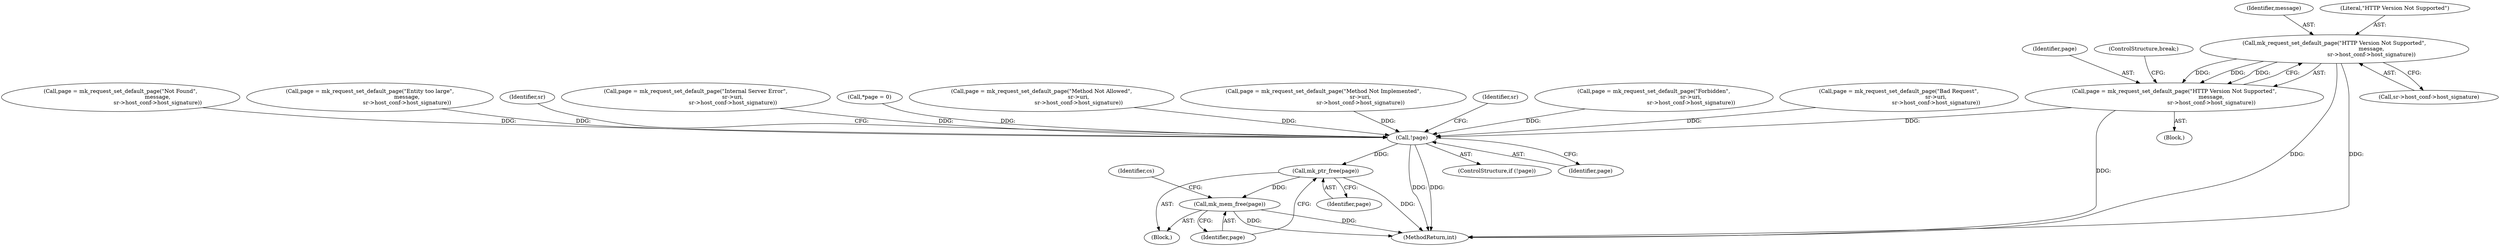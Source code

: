 digraph "0_monkey_b2d0e6f92310bb14a15aa2f8e96e1fb5379776dd@pointer" {
"1000360" [label="(Call,mk_request_set_default_page(\"HTTP Version Not Supported\",\n                                           message,\n                                           sr->host_conf->host_signature))"];
"1000358" [label="(Call,page = mk_request_set_default_page(\"HTTP Version Not Supported\",\n                                           message,\n                                           sr->host_conf->host_signature))"];
"1000411" [label="(Call,!page)"];
"1000456" [label="(Call,mk_ptr_free(page))"];
"1000458" [label="(Call,mk_mem_free(page))"];
"1000327" [label="(Call,page = mk_request_set_default_page(\"Method Not Implemented\",\n                                           sr->uri,\n                                           sr->host_conf->host_signature))"];
"1000439" [label="(Block,)"];
"1000467" [label="(MethodReturn,int)"];
"1000427" [label="(Identifier,sr)"];
"1000462" [label="(Identifier,cs)"];
"1000246" [label="(Call,page = mk_request_set_default_page(\"Forbidden\",\n                                           sr->uri,\n                                           sr->host_conf->host_signature))"];
"1000362" [label="(Identifier,message)"];
"1000411" [label="(Call,!page)"];
"1000232" [label="(Call,page = mk_request_set_default_page(\"Bad Request\",\n                                           sr->uri,\n                                           sr->host_conf->host_signature))"];
"1000360" [label="(Call,mk_request_set_default_page(\"HTTP Version Not Supported\",\n                                           message,\n                                           sr->host_conf->host_signature))"];
"1000270" [label="(Call,page = mk_request_set_default_page(\"Not Found\",\n                                           message,\n                                           sr->host_conf->host_signature))"];
"1000458" [label="(Call,mk_mem_free(page))"];
"1000295" [label="(Call,page = mk_request_set_default_page(\"Entity too large\",\n                                           message,\n                                           sr->host_conf->host_signature))"];
"1000359" [label="(Identifier,page)"];
"1000418" [label="(Identifier,sr)"];
"1000457" [label="(Identifier,page)"];
"1000230" [label="(Block,)"];
"1000410" [label="(ControlStructure,if (!page))"];
"1000341" [label="(Call,page = mk_request_set_default_page(\"Internal Server Error\",\n                                           sr->uri,\n                                           sr->host_conf->host_signature))"];
"1000358" [label="(Call,page = mk_request_set_default_page(\"HTTP Version Not Supported\",\n                                           message,\n                                           sr->host_conf->host_signature))"];
"1000368" [label="(ControlStructure,break;)"];
"1000114" [label="(Call,*page = 0)"];
"1000412" [label="(Identifier,page)"];
"1000361" [label="(Literal,\"HTTP Version Not Supported\")"];
"1000459" [label="(Identifier,page)"];
"1000363" [label="(Call,sr->host_conf->host_signature)"];
"1000310" [label="(Call,page = mk_request_set_default_page(\"Method Not Allowed\",\n                                           sr->uri,\n                                           sr->host_conf->host_signature))"];
"1000456" [label="(Call,mk_ptr_free(page))"];
"1000360" -> "1000358"  [label="AST: "];
"1000360" -> "1000363"  [label="CFG: "];
"1000361" -> "1000360"  [label="AST: "];
"1000362" -> "1000360"  [label="AST: "];
"1000363" -> "1000360"  [label="AST: "];
"1000358" -> "1000360"  [label="CFG: "];
"1000360" -> "1000467"  [label="DDG: "];
"1000360" -> "1000467"  [label="DDG: "];
"1000360" -> "1000358"  [label="DDG: "];
"1000360" -> "1000358"  [label="DDG: "];
"1000360" -> "1000358"  [label="DDG: "];
"1000358" -> "1000230"  [label="AST: "];
"1000359" -> "1000358"  [label="AST: "];
"1000368" -> "1000358"  [label="CFG: "];
"1000358" -> "1000467"  [label="DDG: "];
"1000358" -> "1000411"  [label="DDG: "];
"1000411" -> "1000410"  [label="AST: "];
"1000411" -> "1000412"  [label="CFG: "];
"1000412" -> "1000411"  [label="AST: "];
"1000418" -> "1000411"  [label="CFG: "];
"1000427" -> "1000411"  [label="CFG: "];
"1000411" -> "1000467"  [label="DDG: "];
"1000411" -> "1000467"  [label="DDG: "];
"1000232" -> "1000411"  [label="DDG: "];
"1000295" -> "1000411"  [label="DDG: "];
"1000310" -> "1000411"  [label="DDG: "];
"1000327" -> "1000411"  [label="DDG: "];
"1000114" -> "1000411"  [label="DDG: "];
"1000341" -> "1000411"  [label="DDG: "];
"1000270" -> "1000411"  [label="DDG: "];
"1000246" -> "1000411"  [label="DDG: "];
"1000411" -> "1000456"  [label="DDG: "];
"1000456" -> "1000439"  [label="AST: "];
"1000456" -> "1000457"  [label="CFG: "];
"1000457" -> "1000456"  [label="AST: "];
"1000459" -> "1000456"  [label="CFG: "];
"1000456" -> "1000467"  [label="DDG: "];
"1000456" -> "1000458"  [label="DDG: "];
"1000458" -> "1000439"  [label="AST: "];
"1000458" -> "1000459"  [label="CFG: "];
"1000459" -> "1000458"  [label="AST: "];
"1000462" -> "1000458"  [label="CFG: "];
"1000458" -> "1000467"  [label="DDG: "];
"1000458" -> "1000467"  [label="DDG: "];
}
